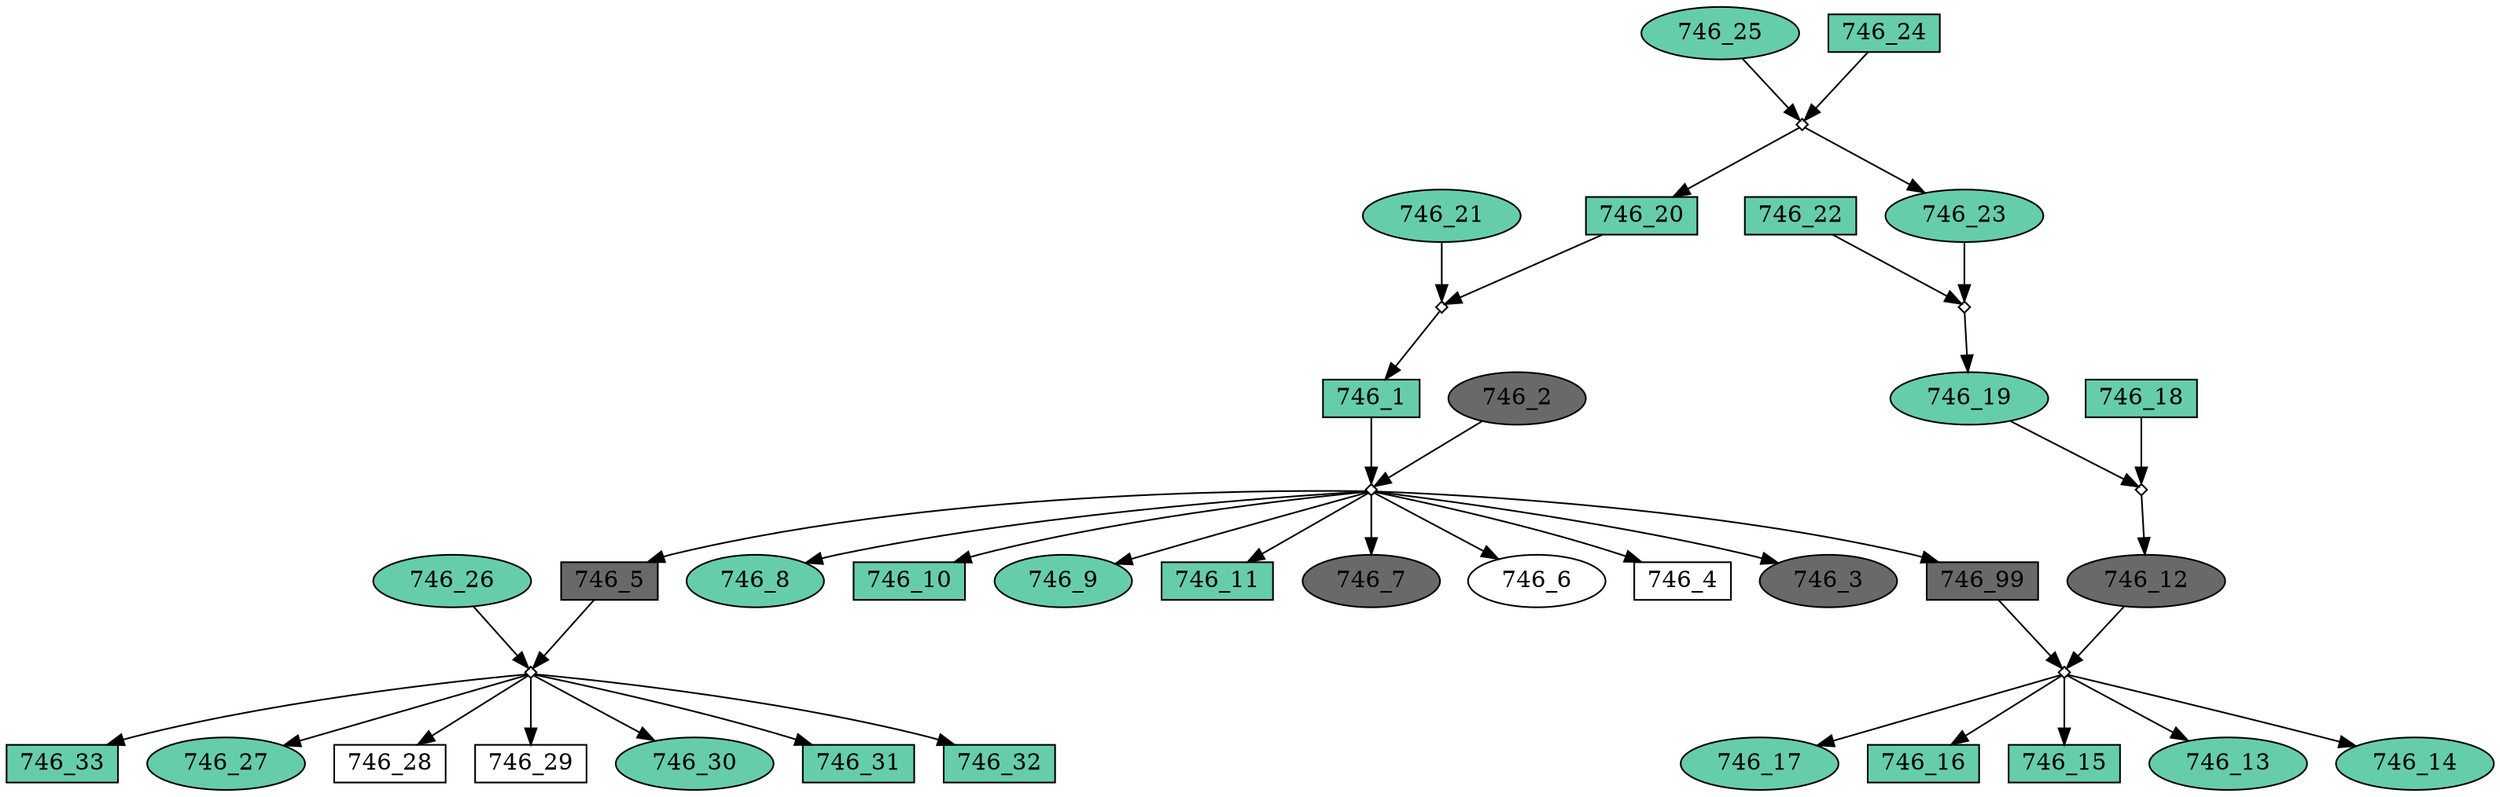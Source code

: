 digraph {
	"746_33" [shape=box fillcolor=aquamarine3 fontcolor=black height=0.3 regular=0 shape=box style=filled width=0.5]
	"746_5x746_26" -> "746_33"
	"746_1" [shape=box fillcolor=aquamarine3 fontcolor=black height=0.3 regular=0 shape=box style=filled width=0.5]
	"746_20x746_21" -> "746_1"
	"746_1" -> "746_1x746_2"
	"746_8" [shape=box fillcolor=aquamarine3 fontcolor=black height=0.3 regular=0 shape=ellipse style=filled width=0.5]
	"746_1x746_2" -> "746_8"
	"746_17" [shape=box fillcolor=aquamarine3 fontcolor=black height=0.3 regular=0 shape=ellipse style=filled width=0.5]
	"746_99x746_12" -> "746_17"
	"746_16" [shape=box fillcolor=aquamarine3 fontcolor=black height=0.3 regular=0 shape=box style=filled width=0.5]
	"746_99x746_12" -> "746_16"
	"746_10" [shape=box fillcolor=aquamarine3 fontcolor=black height=0.3 regular=0 shape=box style=filled width=0.5]
	"746_1x746_2" -> "746_10"
	"746_15" [shape=box fillcolor=aquamarine3 fontcolor=black height=0.3 regular=0 shape=box style=filled width=0.5]
	"746_99x746_12" -> "746_15"
	"746_13" [shape=box fillcolor=aquamarine3 fontcolor=black height=0.3 regular=0 shape=ellipse style=filled width=0.5]
	"746_99x746_12" -> "746_13"
	"746_26" [shape=box fillcolor=aquamarine3 fontcolor=black height=0.3 regular=0 shape=ellipse style=filled width=0.5]
	"746_26" -> "746_5x746_26"
	"746_27" [shape=box fillcolor=aquamarine3 fontcolor=black height=0.3 regular=0 shape=ellipse style=filled width=0.5]
	"746_5x746_26" -> "746_27"
	"746_28" [shape=box fillcolor=white fontcolor=black height=0.3 regular=0 shape=box style=filled width=0.5]
	"746_5x746_26" -> "746_28"
	"746_29" [shape=box fillcolor=white fontcolor=black height=0.3 regular=0 shape=box style=filled width=0.5]
	"746_5x746_26" -> "746_29"
	"746_30" [shape=box fillcolor=aquamarine3 fontcolor=black height=0.3 regular=0 shape=ellipse style=filled width=0.5]
	"746_5x746_26" -> "746_30"
	"746_31" [shape=box fillcolor=aquamarine3 fontcolor=black height=0.3 regular=0 shape=box style=filled width=0.5]
	"746_5x746_26" -> "746_31"
	"746_32" [shape=box fillcolor=aquamarine3 fontcolor=black height=0.3 regular=0 shape=box style=filled width=0.5]
	"746_5x746_26" -> "746_32"
	"746_14" [shape=box fillcolor=aquamarine3 fontcolor=black height=0.3 regular=0 shape=ellipse style=filled width=0.5]
	"746_99x746_12" -> "746_14"
	"746_9" [shape=box fillcolor=aquamarine3 fontcolor=black height=0.3 regular=0 shape=ellipse style=filled width=0.5]
	"746_1x746_2" -> "746_9"
	"746_11" [shape=box fillcolor=aquamarine3 fontcolor=black height=0.3 regular=0 shape=box style=filled width=0.5]
	"746_1x746_2" -> "746_11"
	"746_2" [shape=box fillcolor=dimgrey fontcolor=black height=0.3 regular=0 shape=ellipse style=filled width=0.5]
	"746_2" -> "746_1x746_2"
	"746_7" [shape=box fillcolor=dimgrey fontcolor=black height=0.3 regular=0 shape=ellipse style=filled width=0.5]
	"746_1x746_2" -> "746_7"
	"746_5" [shape=box fillcolor=dimgrey fontcolor=black height=0.3 regular=0 shape=box style=filled width=0.5]
	"746_1x746_2" -> "746_5"
	"746_5" -> "746_5x746_26"
	"746_6" [shape=box fillcolor=white fontcolor=black height=0.3 regular=0 shape=ellipse style=filled width=0.5]
	"746_1x746_2" -> "746_6"
	"746_4" [shape=box fillcolor=white fontcolor=black height=0.3 regular=0 shape=box style=filled width=0.5]
	"746_1x746_2" -> "746_4"
	"746_3" [shape=box fillcolor=dimgrey fontcolor=black height=0.3 regular=0 shape=ellipse style=filled width=0.5]
	"746_1x746_2" -> "746_3"
	"746_12" [shape=box fillcolor=dimgrey fontcolor=black height=0.3 regular=0 shape=ellipse style=filled width=0.5]
	"746_18x746_19" -> "746_12"
	"746_12" -> "746_99x746_12"
	"746_25" [shape=box fillcolor=aquamarine3 fontcolor=black height=0.3 regular=0 shape=ellipse style=filled width=0.5]
	"746_25" -> "746_24x746_25"
	"746_99" [shape=box fillcolor=dimgrey fontcolor=black height=0.3 regular=0 shape=box style=filled width=0.5]
	"746_1x746_2" -> "746_99"
	"746_99" -> "746_99x746_12"
	"746_24" [shape=box fillcolor=aquamarine3 fontcolor=black height=0.3 regular=0 shape=box style=filled width=0.5]
	"746_24" -> "746_24x746_25"
	"746_22" [shape=box fillcolor=aquamarine3 fontcolor=black height=0.3 regular=0 shape=box style=filled width=0.5]
	"746_22" -> "746_22x746_23"
	"746_21" [shape=box fillcolor=aquamarine3 fontcolor=black height=0.3 regular=0 shape=ellipse style=filled width=0.5]
	"746_21" -> "746_20x746_21"
	"746_20" [shape=box fillcolor=aquamarine3 fontcolor=black height=0.3 regular=0 shape=box style=filled width=0.5]
	"746_24x746_25" -> "746_20"
	"746_20" -> "746_20x746_21"
	"746_19" [shape=box fillcolor=aquamarine3 fontcolor=black height=0.3 regular=0 shape=ellipse style=filled width=0.5]
	"746_22x746_23" -> "746_19"
	"746_19" -> "746_18x746_19"
	"746_18" [shape=box fillcolor=aquamarine3 fontcolor=black height=0.3 regular=0 shape=box style=filled width=0.5]
	"746_18" -> "746_18x746_19"
	"746_23" [shape=box fillcolor=aquamarine3 fontcolor=black height=0.3 regular=0 shape=ellipse style=filled width=0.5]
	"746_24x746_25" -> "746_23"
	"746_23" -> "746_22x746_23"
	"746_5x746_26" [label="" height=.1 shape=diamond width=.1]
	"746_24x746_25" [label="" height=.1 shape=diamond width=.1]
	"746_20x746_21" [label="" height=.1 shape=diamond width=.1]
	"746_1x746_2" [label="" height=.1 shape=diamond width=.1]
	"746_18x746_19" [label="" height=.1 shape=diamond width=.1]
	"746_22x746_23" [label="" height=.1 shape=diamond width=.1]
	"746_99x746_12" [label="" height=.1 shape=diamond width=.1]
}
